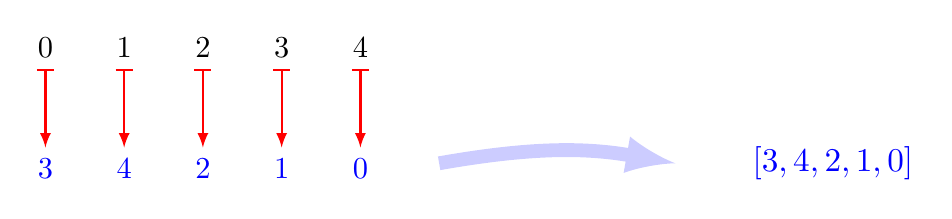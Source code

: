 \begin{tikzpicture}[scale=1]

\foreach \i/\j in {0/3,1/4,2/2,3/1,4/0}{
\draw[|->,>=latex,thick,red] (\i*1,0) node[above,black,scale=1.1]{$\i$} -- ++(0,-1) node[below,blue,scale=1.1]{$\j$};
};

\draw [->,>=latex,blue!20,line width=5] (5,-1.2) to[bend left=10] ++(3,0);

\begin{scope}[xshift=10cm,yshift=-1.2cm]
\node[scale=1.2,blue] at (0,0) {[3,\,4,\,2,\,1,\,0]};
\end{scope}

\end{tikzpicture}  